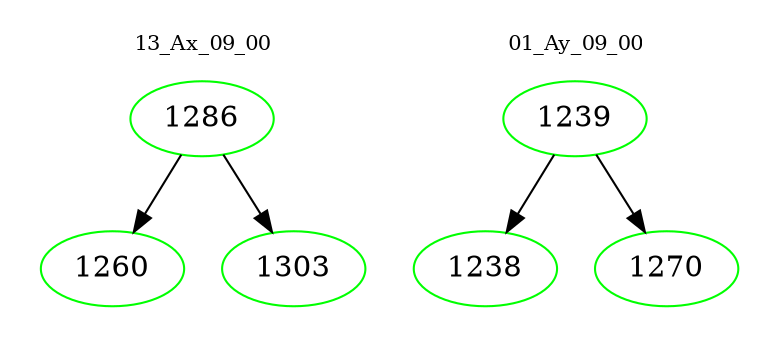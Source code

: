 digraph{
subgraph cluster_0 {
color = white
label = "13_Ax_09_00";
fontsize=10;
T0_1286 [label="1286", color="green"]
T0_1286 -> T0_1260 [color="black"]
T0_1260 [label="1260", color="green"]
T0_1286 -> T0_1303 [color="black"]
T0_1303 [label="1303", color="green"]
}
subgraph cluster_1 {
color = white
label = "01_Ay_09_00";
fontsize=10;
T1_1239 [label="1239", color="green"]
T1_1239 -> T1_1238 [color="black"]
T1_1238 [label="1238", color="green"]
T1_1239 -> T1_1270 [color="black"]
T1_1270 [label="1270", color="green"]
}
}

